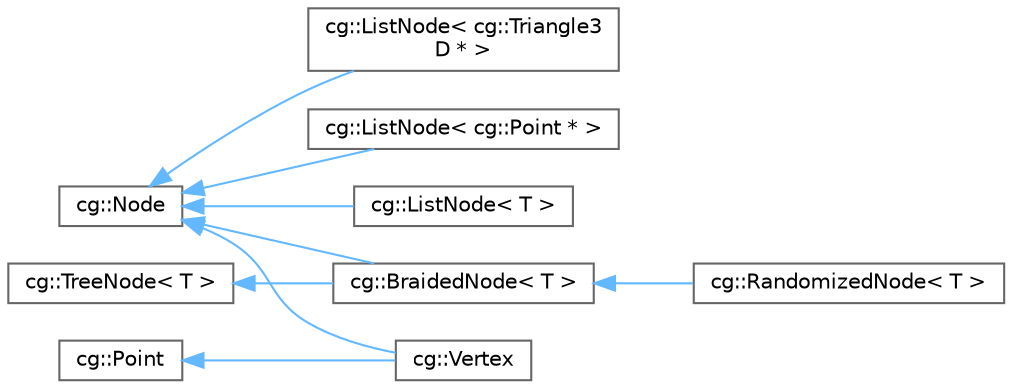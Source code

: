 digraph "Graphical Class Hierarchy"
{
 // LATEX_PDF_SIZE
  bgcolor="transparent";
  edge [fontname=Helvetica,fontsize=10,labelfontname=Helvetica,labelfontsize=10];
  node [fontname=Helvetica,fontsize=10,shape=box,height=0.2,width=0.4];
  rankdir="LR";
  Node0 [id="Node000000",label="cg::Node",height=0.2,width=0.4,color="grey40", fillcolor="white", style="filled",URL="$classcg_1_1_node.html",tooltip=" "];
  Node0 -> Node1 [id="edge6_Node000000_Node000001",dir="back",color="steelblue1",style="solid",tooltip=" "];
  Node1 [id="Node000001",label="cg::ListNode\< cg::Triangle3\lD * \>",height=0.2,width=0.4,color="grey40", fillcolor="white", style="filled",URL="$classcg_1_1_list_node.html",tooltip=" "];
  Node0 -> Node2 [id="edge7_Node000000_Node000002",dir="back",color="steelblue1",style="solid",tooltip=" "];
  Node2 [id="Node000002",label="cg::ListNode\< cg::Point * \>",height=0.2,width=0.4,color="grey40", fillcolor="white", style="filled",URL="$classcg_1_1_list_node.html",tooltip=" "];
  Node0 -> Node3 [id="edge8_Node000000_Node000003",dir="back",color="steelblue1",style="solid",tooltip=" "];
  Node3 [id="Node000003",label="cg::BraidedNode\< T \>",height=0.2,width=0.4,color="grey40", fillcolor="white", style="filled",URL="$classcg_1_1_braided_node.html",tooltip=" "];
  Node3 -> Node4 [id="edge9_Node000003_Node000004",dir="back",color="steelblue1",style="solid",tooltip=" "];
  Node4 [id="Node000004",label="cg::RandomizedNode\< T \>",height=0.2,width=0.4,color="grey40", fillcolor="white", style="filled",URL="$classcg_1_1_randomized_node.html",tooltip=" "];
  Node0 -> Node6 [id="edge10_Node000000_Node000006",dir="back",color="steelblue1",style="solid",tooltip=" "];
  Node6 [id="Node000006",label="cg::ListNode\< T \>",height=0.2,width=0.4,color="grey40", fillcolor="white", style="filled",URL="$classcg_1_1_list_node.html",tooltip=" "];
  Node0 -> Node7 [id="edge11_Node000000_Node000007",dir="back",color="steelblue1",style="solid",tooltip=" "];
  Node7 [id="Node000007",label="cg::Vertex",height=0.2,width=0.4,color="grey40", fillcolor="white", style="filled",URL="$classcg_1_1_vertex.html",tooltip=" "];
  Node8 [id="Node000008",label="cg::Point",height=0.2,width=0.4,color="grey40", fillcolor="white", style="filled",URL="$classcg_1_1_point.html",tooltip=" "];
  Node8 -> Node7 [id="edge12_Node000008_Node000007",dir="back",color="steelblue1",style="solid",tooltip=" "];
  Node5 [id="Node000005",label="cg::TreeNode\< T \>",height=0.2,width=0.4,color="grey40", fillcolor="white", style="filled",URL="$classcg_1_1_tree_node.html",tooltip=" "];
  Node5 -> Node3 [id="edge13_Node000005_Node000003",dir="back",color="steelblue1",style="solid",tooltip=" "];
}

